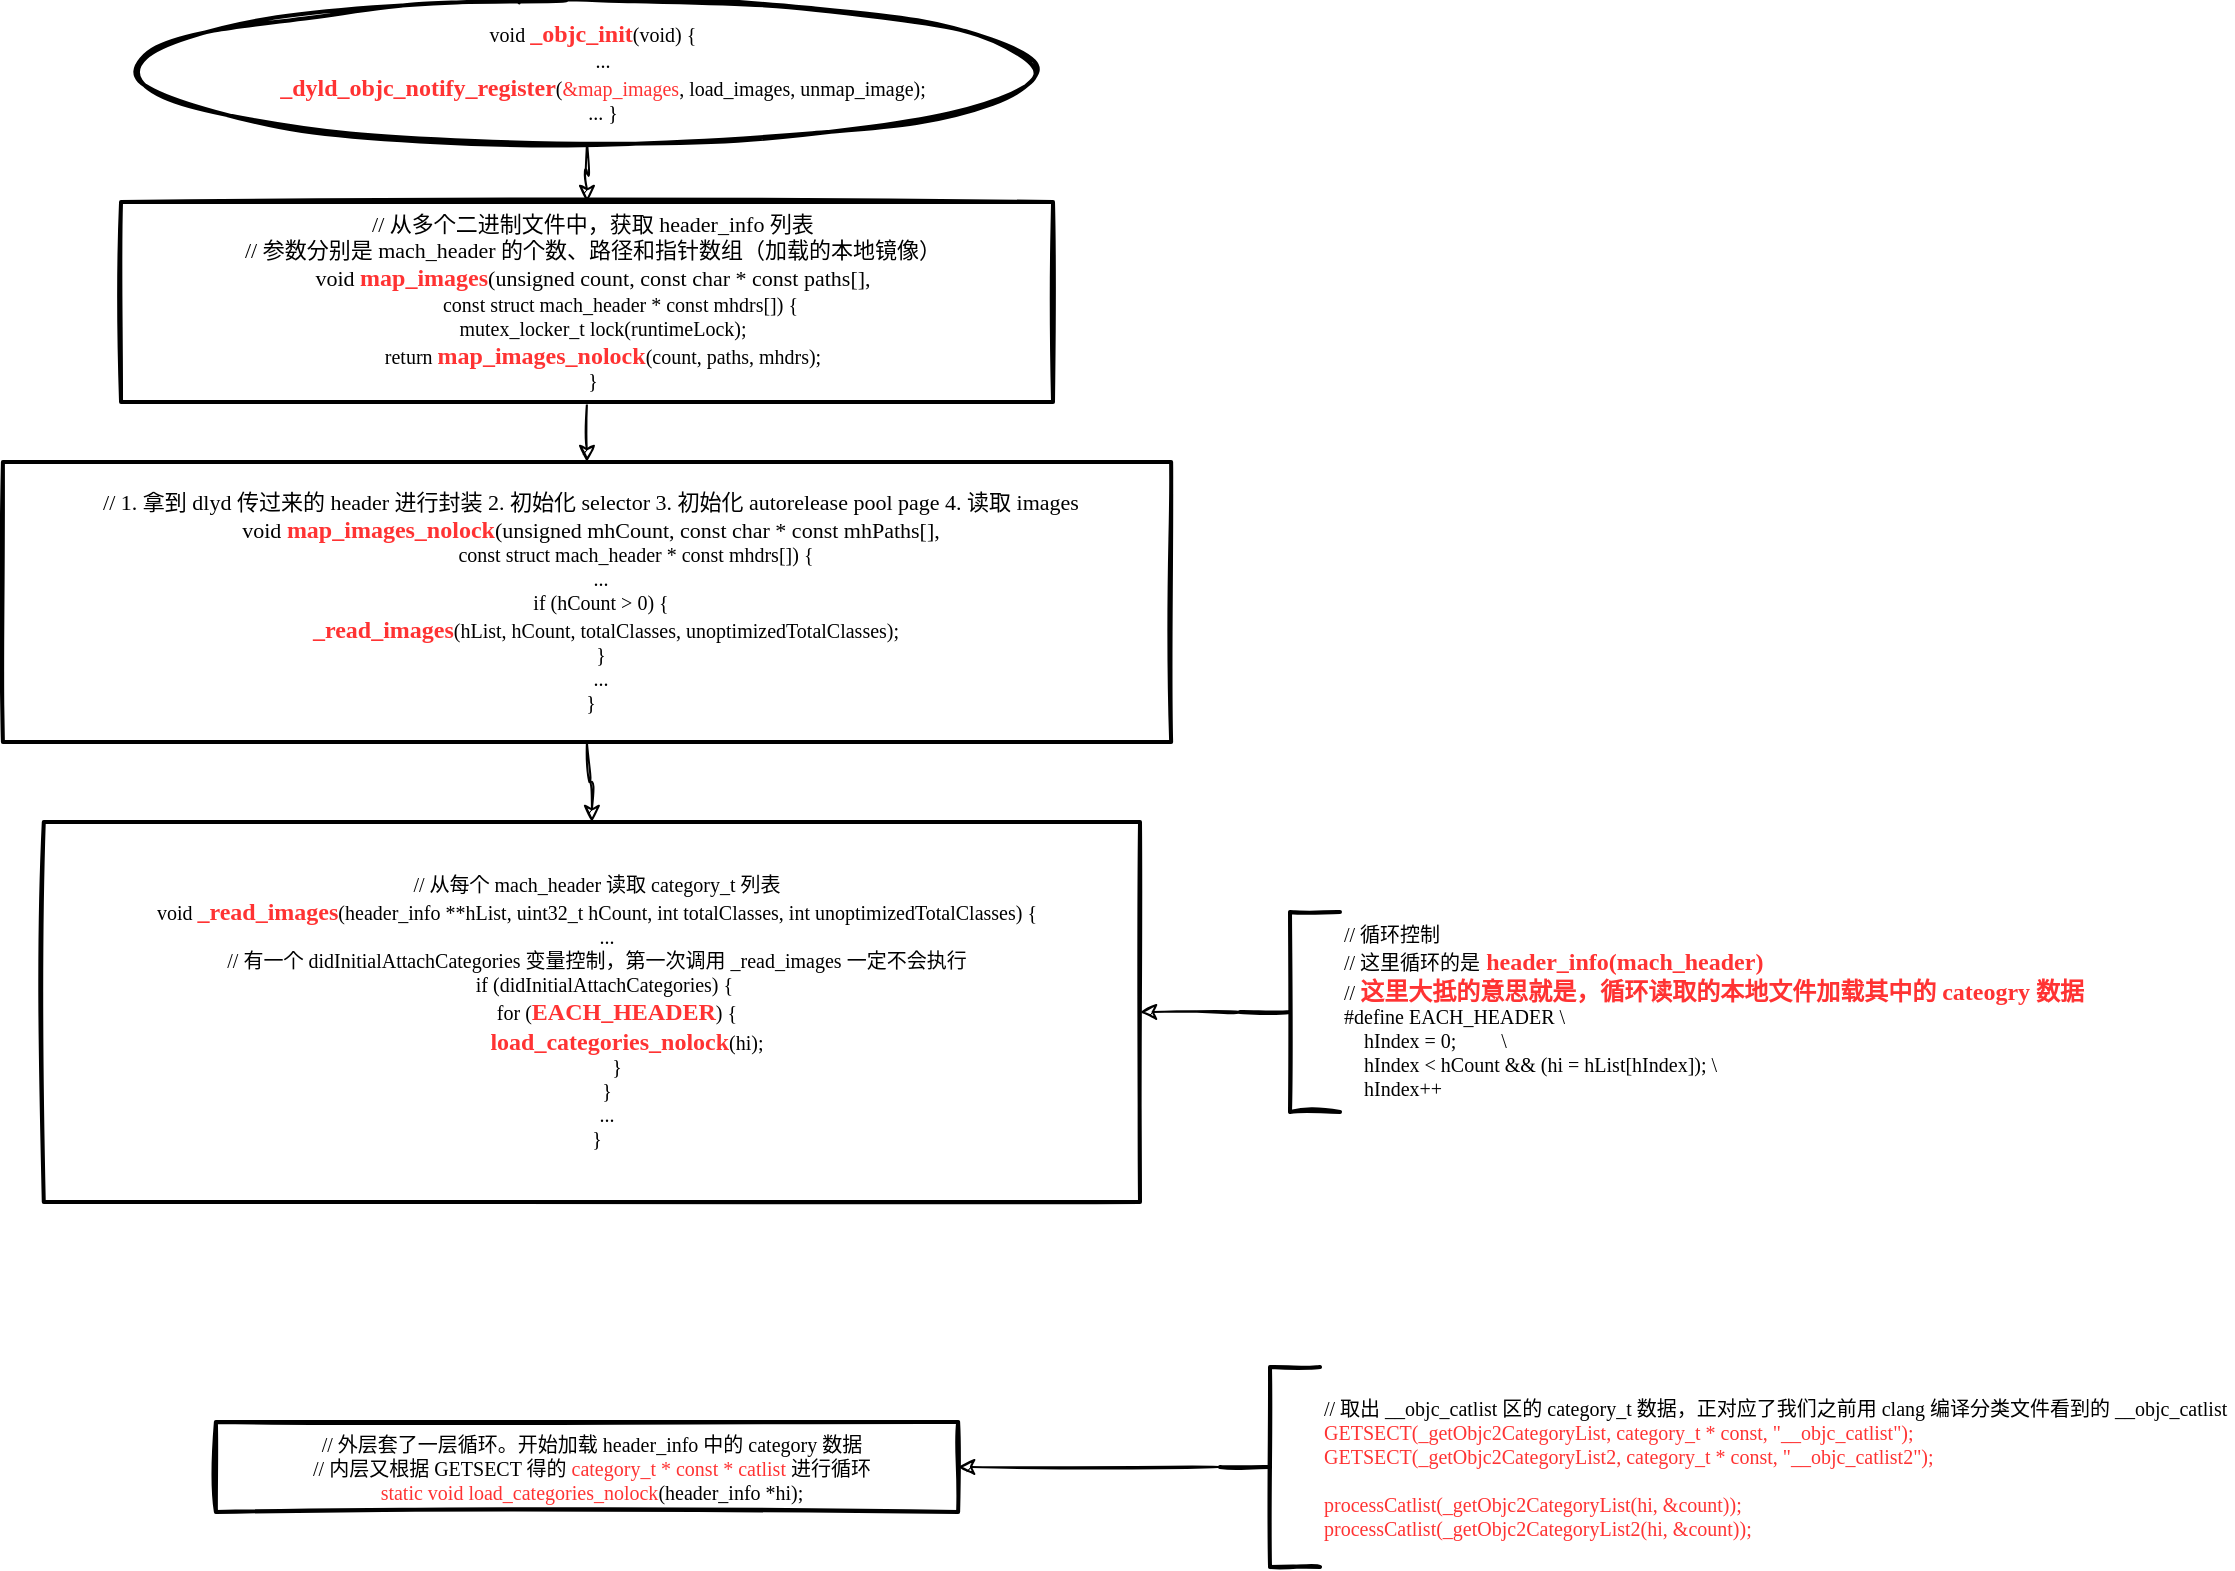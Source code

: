 <mxfile version="13.5.7" type="device"><diagram id="C5RBs43oDa-KdzZeNtuy" name="Page-1"><mxGraphModel dx="1106" dy="853" grid="1" gridSize="10" guides="1" tooltips="1" connect="1" arrows="1" fold="1" page="1" pageScale="1" pageWidth="827" pageHeight="1169" math="0" shadow="0"><root><mxCell id="WIyWlLk6GJQsqaUBKTNV-0"/><mxCell id="WIyWlLk6GJQsqaUBKTNV-1" parent="WIyWlLk6GJQsqaUBKTNV-0"/><mxCell id="k14UMl96METjnFV87i4r-2" value="" style="edgeStyle=orthogonalEdgeStyle;curved=1;rounded=0;sketch=1;orthogonalLoop=1;jettySize=auto;html=1;fontFamily=Comic Sans MS;fontSize=10;" edge="1" parent="WIyWlLk6GJQsqaUBKTNV-1" source="k14UMl96METjnFV87i4r-0" target="k14UMl96METjnFV87i4r-1"><mxGeometry relative="1" as="geometry"/></mxCell><mxCell id="k14UMl96METjnFV87i4r-0" value="&lt;div&gt;void &lt;font color=&quot;#ff3333&quot; size=&quot;1&quot;&gt;&lt;b style=&quot;font-size: 12px&quot;&gt;_objc_init&lt;/b&gt;&lt;/font&gt;(void)&amp;nbsp;&lt;span style=&quot;font-size: 10px&quot;&gt;{&lt;/span&gt;&lt;/div&gt;&lt;div style=&quot;font-size: 10px&quot;&gt;&amp;nbsp; &amp;nbsp; ...&lt;/div&gt;&lt;div&gt;&amp;nbsp; &amp;nbsp; &lt;font color=&quot;#ff3333&quot; size=&quot;1&quot;&gt;&lt;b style=&quot;font-size: 12px&quot;&gt;_dyld_objc_notify_register&lt;/b&gt;&lt;/font&gt;(&lt;font color=&quot;#ff3333&quot;&gt;&amp;amp;map_images&lt;/font&gt;, load_images, unmap_image);&lt;/div&gt;&lt;div style=&quot;font-size: 10px&quot;&gt;&amp;nbsp; &amp;nbsp; ...&amp;nbsp;&lt;span style=&quot;font-size: 10px&quot;&gt;}&lt;/span&gt;&lt;/div&gt;" style="strokeWidth=2;html=1;shape=mxgraph.flowchart.start_1;whiteSpace=wrap;sketch=1;fontFamily=Comic Sans MS;spacingLeft=5;fontSize=10;align=center;" vertex="1" parent="WIyWlLk6GJQsqaUBKTNV-1"><mxGeometry x="205.51" y="20" width="456" height="70" as="geometry"/></mxCell><mxCell id="k14UMl96METjnFV87i4r-4" value="" style="edgeStyle=orthogonalEdgeStyle;curved=1;rounded=0;sketch=1;orthogonalLoop=1;jettySize=auto;html=1;fontFamily=Comic Sans MS;fontSize=10;" edge="1" parent="WIyWlLk6GJQsqaUBKTNV-1" source="k14UMl96METjnFV87i4r-1" target="k14UMl96METjnFV87i4r-3"><mxGeometry relative="1" as="geometry"/></mxCell><mxCell id="k14UMl96METjnFV87i4r-1" value="&lt;div&gt;&lt;span style=&quot;font-size: 11px&quot;&gt;// 从多个二进制文件中，获取 header_info 列表&lt;/span&gt;&lt;/div&gt;&lt;div&gt;&lt;span style=&quot;font-size: 11px&quot;&gt;// 参数分别是 mach_header 的个数、路径和指针数组（加载的本地镜像）&lt;/span&gt;&lt;/div&gt;&lt;div&gt;&lt;span style=&quot;font-size: 11px&quot;&gt;void &lt;/span&gt;&lt;font style=&quot;font-size: 12px&quot; color=&quot;#ff3333&quot;&gt;&lt;b&gt;map_images&lt;/b&gt;&lt;/font&gt;&lt;span style=&quot;font-size: 11px&quot;&gt;(unsigned count, const char * const paths[],&lt;/span&gt;&lt;/div&gt;&lt;div&gt;&amp;nbsp; &amp;nbsp; &amp;nbsp; &amp;nbsp; &amp;nbsp; &amp;nbsp;const struct mach_header * const mhdrs[]) {&lt;/div&gt;&lt;div&gt;&amp;nbsp; &amp;nbsp; mutex_locker_t lock(runtimeLock);&lt;/div&gt;&lt;div&gt;&amp;nbsp; &amp;nbsp; return &lt;font color=&quot;#ff3333&quot; style=&quot;font-size: 12px&quot;&gt;&lt;b&gt;map_images_nolock&lt;/b&gt;&lt;/font&gt;(count, paths, mhdrs);&lt;/div&gt;&lt;div&gt;}&lt;/div&gt;" style="whiteSpace=wrap;html=1;fontFamily=Comic Sans MS;fontSize=10;strokeWidth=2;spacingLeft=5;sketch=1;align=center;" vertex="1" parent="WIyWlLk6GJQsqaUBKTNV-1"><mxGeometry x="200.51" y="120" width="466" height="100" as="geometry"/></mxCell><mxCell id="k14UMl96METjnFV87i4r-6" value="" style="edgeStyle=orthogonalEdgeStyle;curved=1;rounded=0;sketch=1;orthogonalLoop=1;jettySize=auto;html=1;fontFamily=Comic Sans MS;fontSize=10;" edge="1" parent="WIyWlLk6GJQsqaUBKTNV-1" source="k14UMl96METjnFV87i4r-3" target="k14UMl96METjnFV87i4r-5"><mxGeometry relative="1" as="geometry"/></mxCell><mxCell id="k14UMl96METjnFV87i4r-3" value="&lt;div&gt;&lt;div&gt;&lt;span style=&quot;font-size: 11px&quot;&gt;// 1. 拿到 dlyd 传过来的 header 进行封装&amp;nbsp;&lt;/span&gt;&lt;span style=&quot;font-size: 11px&quot;&gt;2. 初始化 selector&amp;nbsp;&lt;/span&gt;&lt;span style=&quot;font-size: 11px&quot;&gt;3. 初始化 autorelease pool page&amp;nbsp;&lt;/span&gt;&lt;span style=&quot;font-size: 11px&quot;&gt;4. 读取 images&lt;/span&gt;&lt;/div&gt;&lt;/div&gt;&lt;div&gt;&lt;span style=&quot;font-size: 11px&quot;&gt;void&amp;nbsp;&lt;/span&gt;&lt;font style=&quot;font-size: 12px&quot; color=&quot;#ff3333&quot;&gt;&lt;b&gt;map_images_nolock&lt;/b&gt;&lt;/font&gt;&lt;span style=&quot;font-size: 11px&quot;&gt;(unsigned mhCount, const char * const mhPaths[],&lt;/span&gt;&lt;/div&gt;&lt;div&gt;&amp;nbsp; &amp;nbsp; &amp;nbsp; &amp;nbsp; &amp;nbsp; &amp;nbsp; &amp;nbsp; &amp;nbsp; &amp;nbsp; const struct mach_header * const mhdrs[])&amp;nbsp;&lt;span&gt;{&lt;/span&gt;&lt;/div&gt;&lt;div&gt;&amp;nbsp; &amp;nbsp; ...&lt;/div&gt;&lt;div&gt;&amp;nbsp; &amp;nbsp; if (hCount &amp;gt; 0) {&lt;/div&gt;&lt;div&gt;&amp;nbsp; &amp;nbsp; &amp;nbsp; &lt;font color=&quot;#ff3333&quot; style=&quot;font-size: 12px&quot;&gt;&lt;b&gt;_read_images&lt;/b&gt;&lt;/font&gt;(hList, hCount, totalClasses, unoptimizedTotalClasses);&lt;/div&gt;&lt;div&gt;&amp;nbsp; &amp;nbsp; }&lt;/div&gt;&lt;div&gt;&amp;nbsp; &amp;nbsp; ...&lt;/div&gt;&lt;div&gt;}&lt;/div&gt;" style="whiteSpace=wrap;html=1;fontFamily=Comic Sans MS;fontSize=10;strokeWidth=2;spacingLeft=5;sketch=1;" vertex="1" parent="WIyWlLk6GJQsqaUBKTNV-1"><mxGeometry x="141.45" y="250" width="584.12" height="140" as="geometry"/></mxCell><mxCell id="k14UMl96METjnFV87i4r-5" value="&lt;div&gt;// 从每个 mach_header 读取 category_t 列表&lt;/div&gt;&lt;div&gt;void &lt;font color=&quot;#ff3333&quot; style=&quot;font-size: 12px&quot;&gt;&lt;b&gt;_read_images&lt;/b&gt;&lt;/font&gt;(header_info **hList, uint32_t hCount, int totalClasses, int unoptimizedTotalClasses)&amp;nbsp;&lt;span&gt;{&lt;/span&gt;&lt;/div&gt;&lt;div&gt;&amp;nbsp; &amp;nbsp; ...&lt;/div&gt;// 有一个 didInitialAttachCategories 变量控制，第一次调用 _read_images 一定不会执行&lt;div&gt;&amp;nbsp; &amp;nbsp; if (didInitialAttachCategories) {&amp;nbsp;&lt;/div&gt;&lt;div&gt;&amp;nbsp; &amp;nbsp; &amp;nbsp; &amp;nbsp; for (&lt;font color=&quot;#ff3333&quot; size=&quot;1&quot;&gt;&lt;b style=&quot;font-size: 12px&quot;&gt;EACH_HEADER&lt;/b&gt;&lt;/font&gt;) {&lt;/div&gt;&lt;div&gt;&amp;nbsp; &amp;nbsp; &amp;nbsp; &amp;nbsp; &amp;nbsp; &amp;nbsp; &lt;font color=&quot;#ff3333&quot; style=&quot;font-size: 12px&quot;&gt;&lt;b&gt;load_categories_nolock&lt;/b&gt;&lt;/font&gt;(hi);&lt;/div&gt;&lt;div&gt;&amp;nbsp; &amp;nbsp; &amp;nbsp; &amp;nbsp; }&lt;/div&gt;&lt;div&gt;&amp;nbsp; &amp;nbsp; }&lt;/div&gt;&lt;div&gt;&amp;nbsp; &amp;nbsp; ...&lt;/div&gt;&lt;div&gt;}&lt;/div&gt;" style="whiteSpace=wrap;html=1;fontFamily=Comic Sans MS;fontSize=10;strokeWidth=2;spacingLeft=5;sketch=1;" vertex="1" parent="WIyWlLk6GJQsqaUBKTNV-1"><mxGeometry x="161.89" y="430" width="548.11" height="190" as="geometry"/></mxCell><mxCell id="k14UMl96METjnFV87i4r-13" style="edgeStyle=orthogonalEdgeStyle;curved=1;rounded=0;sketch=1;orthogonalLoop=1;jettySize=auto;html=1;entryX=1;entryY=0.5;entryDx=0;entryDy=0;fontFamily=Comic Sans MS;fontSize=10;" edge="1" parent="WIyWlLk6GJQsqaUBKTNV-1" source="k14UMl96METjnFV87i4r-7" target="k14UMl96METjnFV87i4r-5"><mxGeometry relative="1" as="geometry"/></mxCell><mxCell id="k14UMl96METjnFV87i4r-7" value="&lt;div&gt;// 循环控制&lt;/div&gt;&lt;div&gt;// 这里循环的是&lt;font color=&quot;#ff3333&quot; style=&quot;font-size: 12px&quot;&gt;&lt;b&gt; header_info(mach_header)&lt;/b&gt;&lt;/font&gt;&lt;/div&gt;&lt;div&gt;// &lt;font color=&quot;#ff3333&quot; style=&quot;font-size: 12px&quot;&gt;&lt;b&gt;这里大抵的意思就是，循环读取的本地文件加载其中的 cateogry 数据&lt;/b&gt;&lt;/font&gt;&lt;/div&gt;&lt;div&gt;#define EACH_HEADER \&lt;/div&gt;&lt;div&gt;&amp;nbsp; &amp;nbsp; hIndex = 0;&amp;nbsp; &amp;nbsp; &amp;nbsp; &amp;nbsp; &amp;nbsp;\&lt;/div&gt;&lt;div&gt;&amp;nbsp; &amp;nbsp; hIndex &amp;lt; hCount &amp;amp;&amp;amp; (hi = hList[hIndex]); \&lt;/div&gt;&lt;div&gt;&amp;nbsp; &amp;nbsp; hIndex++&lt;/div&gt;" style="strokeWidth=2;html=1;shape=mxgraph.flowchart.annotation_2;align=left;labelPosition=right;pointerEvents=1;sketch=1;fontFamily=Comic Sans MS;fontSize=10;" vertex="1" parent="WIyWlLk6GJQsqaUBKTNV-1"><mxGeometry x="760" y="475" width="50" height="100" as="geometry"/></mxCell><mxCell id="k14UMl96METjnFV87i4r-9" value="// 外层套了一层循环。开始加载 header_info 中的 category 数据&lt;br&gt;// 内层又根据 GETSECT 得的 &lt;font color=&quot;#ff3333&quot;&gt;category_t * const * catlist&lt;/font&gt; 进行循环&lt;br&gt;&lt;font color=&quot;#ff3333&quot;&gt;static void load_categories_nolock&lt;/font&gt;(header_info *hi);" style="whiteSpace=wrap;html=1;fontFamily=Comic Sans MS;fontSize=10;strokeWidth=2;spacingLeft=5;sketch=1;" vertex="1" parent="WIyWlLk6GJQsqaUBKTNV-1"><mxGeometry x="247.94" y="730" width="371.13" height="45" as="geometry"/></mxCell><mxCell id="k14UMl96METjnFV87i4r-12" style="edgeStyle=orthogonalEdgeStyle;curved=1;rounded=0;sketch=1;orthogonalLoop=1;jettySize=auto;html=1;entryX=1;entryY=0.5;entryDx=0;entryDy=0;fontFamily=Comic Sans MS;fontSize=10;" edge="1" parent="WIyWlLk6GJQsqaUBKTNV-1" source="k14UMl96METjnFV87i4r-11" target="k14UMl96METjnFV87i4r-9"><mxGeometry relative="1" as="geometry"/></mxCell><mxCell id="k14UMl96METjnFV87i4r-11" value="&lt;div&gt;// 取出 __objc_catlist 区的 category_t 数据，正对应了我们之前用 clang 编译分类文件看到的 __objc_catlist&amp;nbsp;&lt;/div&gt;&lt;div&gt;&lt;font color=&quot;#ff3333&quot;&gt;GETSECT(_getObjc2CategoryList, category_t * const, &quot;__objc_catlist&quot;);&lt;/font&gt;&lt;/div&gt;&lt;div&gt;&lt;font color=&quot;#ff3333&quot;&gt;GETSECT(_getObjc2CategoryList2, category_t * const, &quot;__objc_catlist2&quot;);&lt;/font&gt;&lt;/div&gt;&lt;div&gt;&lt;font color=&quot;#ff3333&quot;&gt;&lt;br&gt;&lt;/font&gt;&lt;/div&gt;&lt;div&gt;&lt;font color=&quot;#ff3333&quot;&gt;processCatlist(_getObjc2CategoryList(hi, &amp;amp;count));&lt;/font&gt;&lt;/div&gt;&lt;div&gt;&lt;font color=&quot;#ff3333&quot;&gt;processCatlist(_getObjc2CategoryList2(hi, &amp;amp;count));&lt;/font&gt;&lt;/div&gt;" style="strokeWidth=2;html=1;shape=mxgraph.flowchart.annotation_2;align=left;labelPosition=right;pointerEvents=1;sketch=1;fontFamily=Comic Sans MS;fontSize=10;" vertex="1" parent="WIyWlLk6GJQsqaUBKTNV-1"><mxGeometry x="750" y="702.5" width="50" height="100" as="geometry"/></mxCell></root></mxGraphModel></diagram></mxfile>